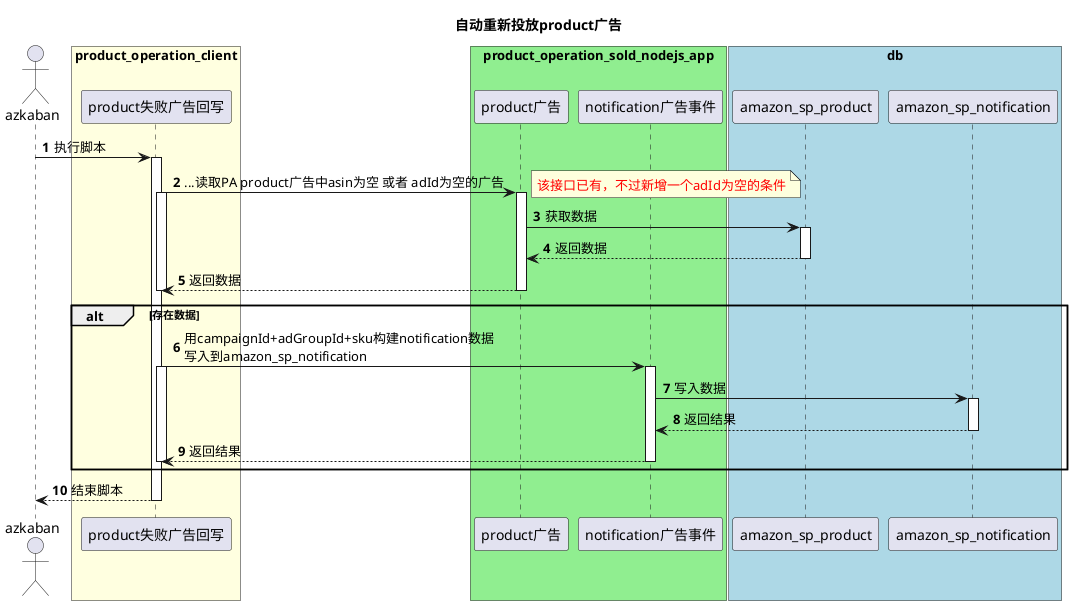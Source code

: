 @startuml
title 自动重新投放product广告
autonumber

actor "azkaban" as azkaban

box "product_operation_client" #lightYellow
participant "product失败广告回写" as t1
end box

box "product_operation_sold_nodejs_app" #lightGreen
participant "product广告" as t2
participant "notification广告事件" as t3
end box

box "db" #lightBlue
participant "amazon_sp_product" as db
participant "amazon_sp_notification" as db1
end box

azkaban -> t1 : 执行脚本
activate t1

t1 -> t2 : ...读取PA product广告中asin为空 或者 adId为空的广告
activate t1
note right
<color #red>该接口已有，不过新增一个adId为空的条件
end note
activate t2
t2 -> db : 获取数据
activate db
db --> t2 : 返回数据
deactivate db
t2 --> t1 :  返回数据
deactivate t2
deactivate t3
deactivate t1

alt 存在数据

t1 -> t3 : 用campaignId+adGroupId+sku构建notification数据\n写入到amazon_sp_notification
activate t1
activate t3
t3 -> db1 : 写入数据
activate db1
db1 --> t3 : 返回结果
deactivate db1
t3--> t1 : 返回结果
deactivate t3
deactivate t1

end

t1 --> azkaban : 结束脚本
deactivate t1
@enduml